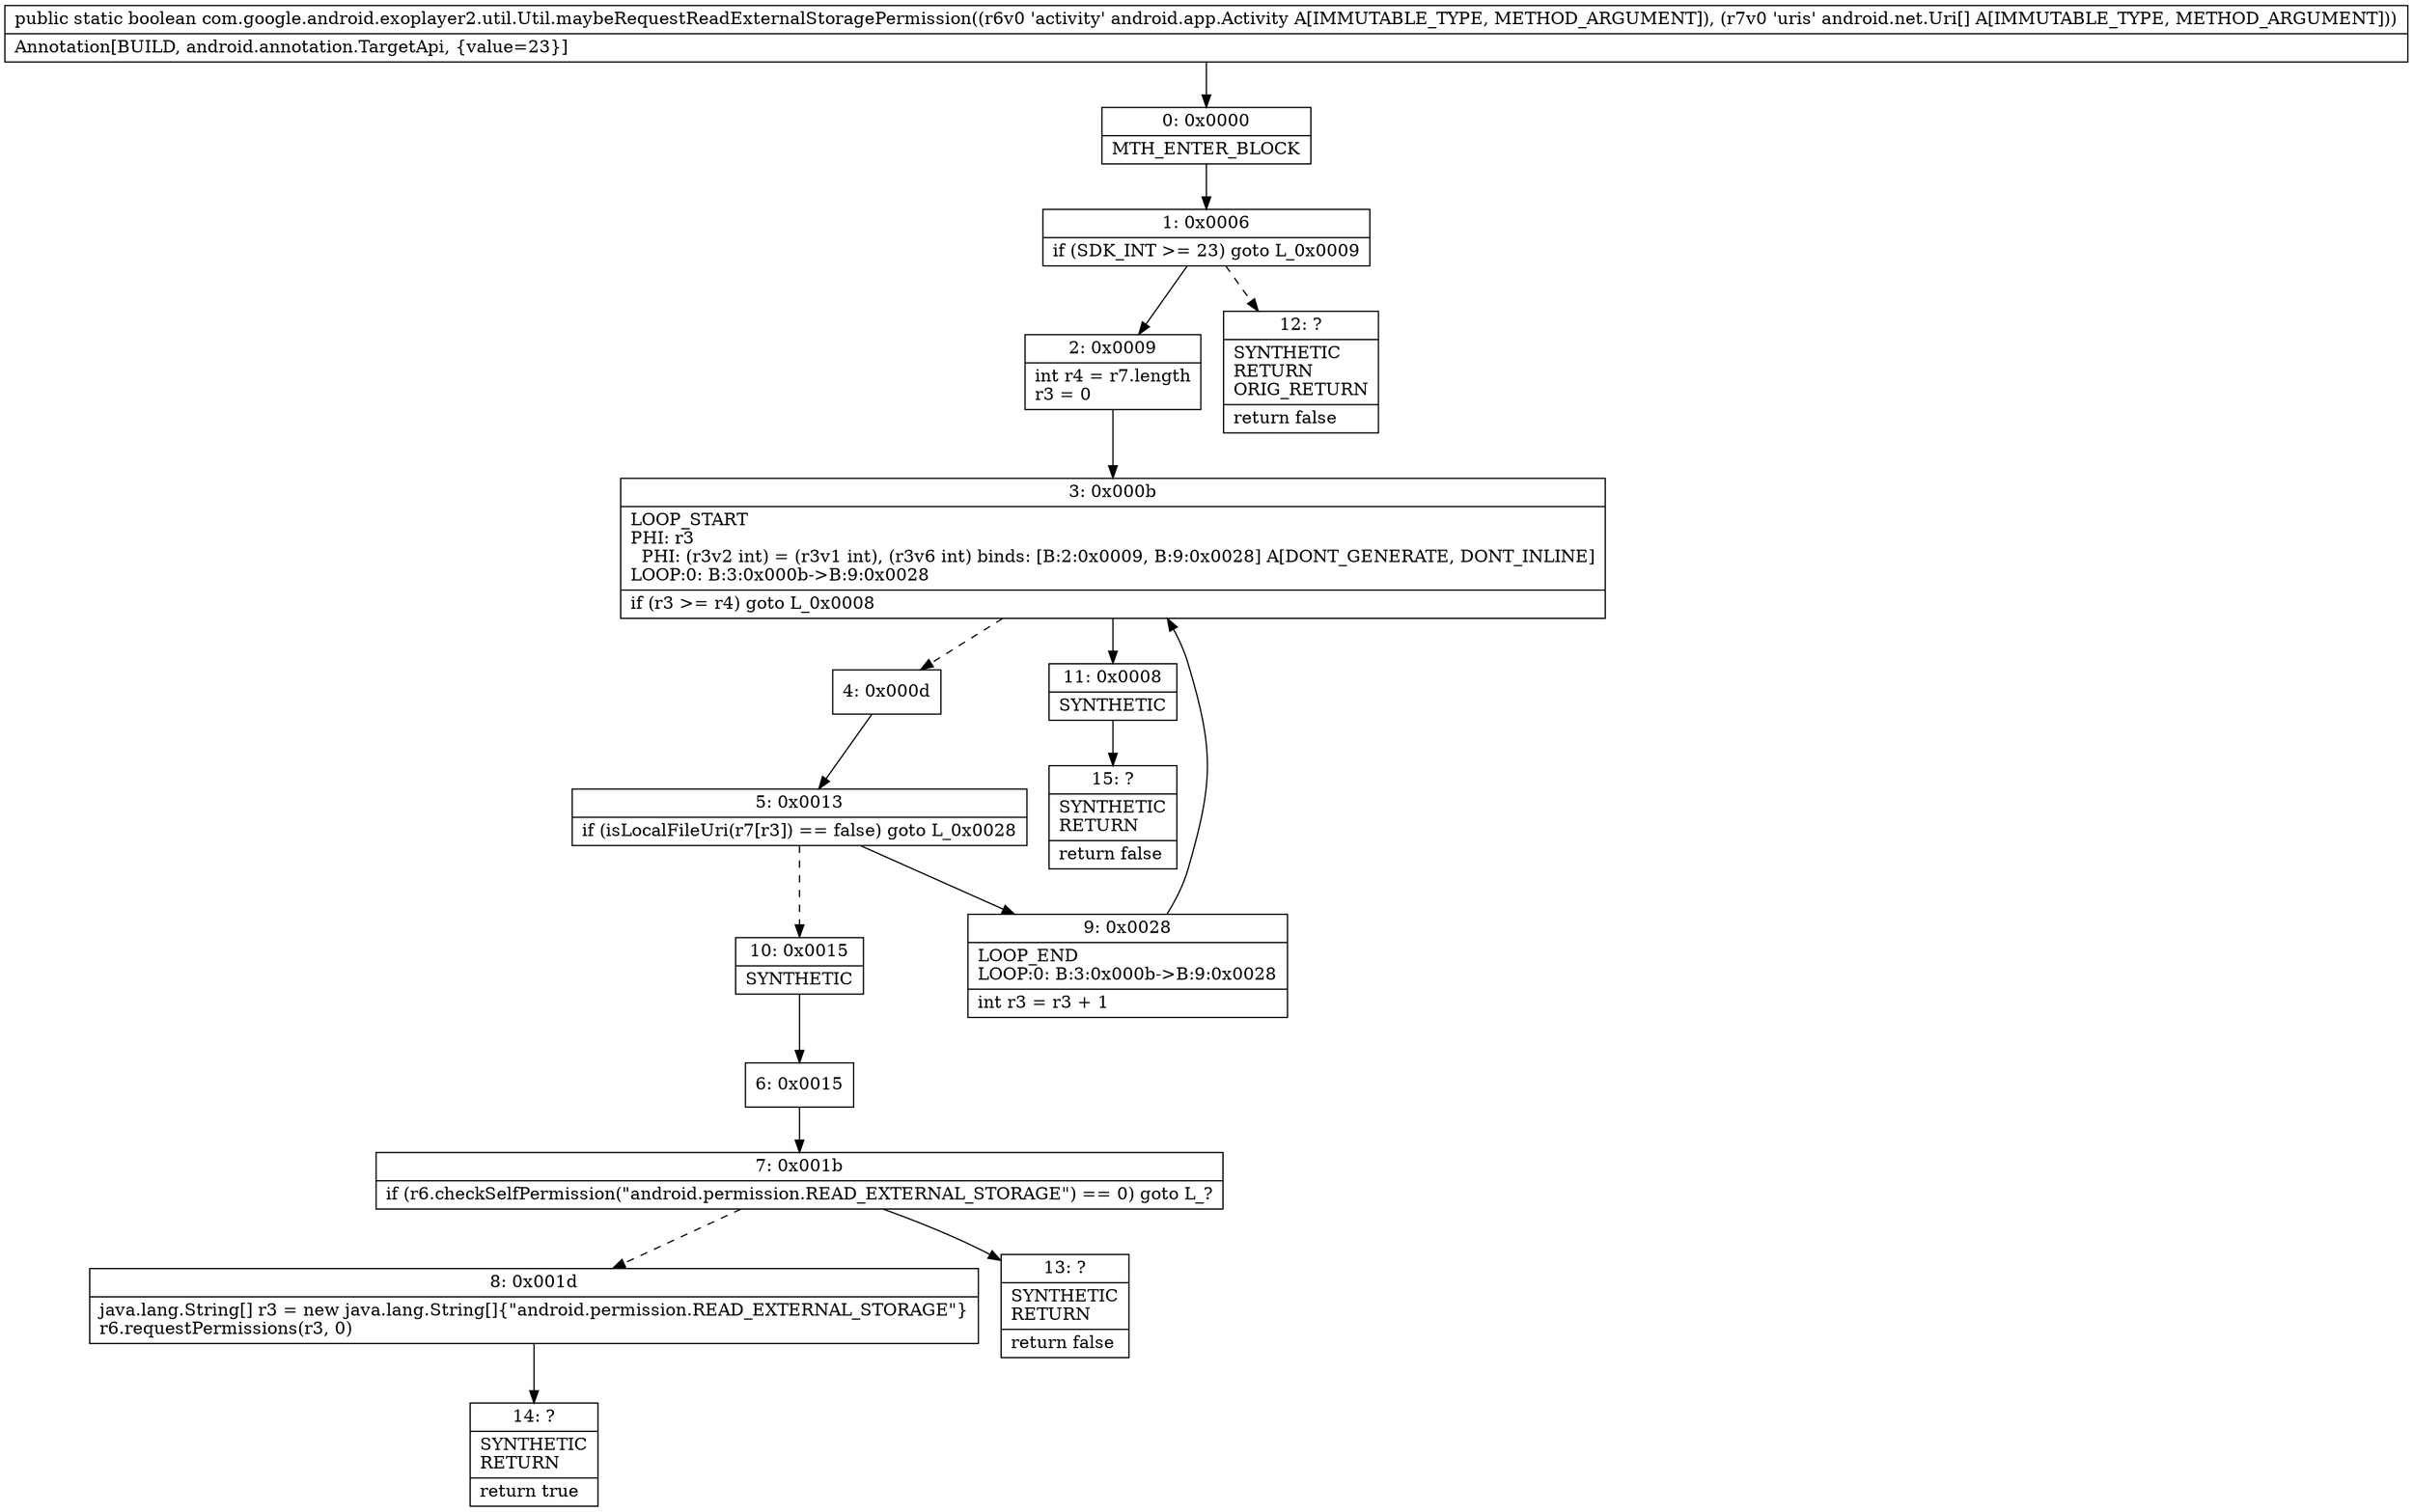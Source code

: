 digraph "CFG forcom.google.android.exoplayer2.util.Util.maybeRequestReadExternalStoragePermission(Landroid\/app\/Activity;[Landroid\/net\/Uri;)Z" {
Node_0 [shape=record,label="{0\:\ 0x0000|MTH_ENTER_BLOCK\l}"];
Node_1 [shape=record,label="{1\:\ 0x0006|if (SDK_INT \>= 23) goto L_0x0009\l}"];
Node_2 [shape=record,label="{2\:\ 0x0009|int r4 = r7.length\lr3 = 0\l}"];
Node_3 [shape=record,label="{3\:\ 0x000b|LOOP_START\lPHI: r3 \l  PHI: (r3v2 int) = (r3v1 int), (r3v6 int) binds: [B:2:0x0009, B:9:0x0028] A[DONT_GENERATE, DONT_INLINE]\lLOOP:0: B:3:0x000b\-\>B:9:0x0028\l|if (r3 \>= r4) goto L_0x0008\l}"];
Node_4 [shape=record,label="{4\:\ 0x000d}"];
Node_5 [shape=record,label="{5\:\ 0x0013|if (isLocalFileUri(r7[r3]) == false) goto L_0x0028\l}"];
Node_6 [shape=record,label="{6\:\ 0x0015}"];
Node_7 [shape=record,label="{7\:\ 0x001b|if (r6.checkSelfPermission(\"android.permission.READ_EXTERNAL_STORAGE\") == 0) goto L_?\l}"];
Node_8 [shape=record,label="{8\:\ 0x001d|java.lang.String[] r3 = new java.lang.String[]\{\"android.permission.READ_EXTERNAL_STORAGE\"\}\lr6.requestPermissions(r3, 0)\l}"];
Node_9 [shape=record,label="{9\:\ 0x0028|LOOP_END\lLOOP:0: B:3:0x000b\-\>B:9:0x0028\l|int r3 = r3 + 1\l}"];
Node_10 [shape=record,label="{10\:\ 0x0015|SYNTHETIC\l}"];
Node_11 [shape=record,label="{11\:\ 0x0008|SYNTHETIC\l}"];
Node_12 [shape=record,label="{12\:\ ?|SYNTHETIC\lRETURN\lORIG_RETURN\l|return false\l}"];
Node_13 [shape=record,label="{13\:\ ?|SYNTHETIC\lRETURN\l|return false\l}"];
Node_14 [shape=record,label="{14\:\ ?|SYNTHETIC\lRETURN\l|return true\l}"];
Node_15 [shape=record,label="{15\:\ ?|SYNTHETIC\lRETURN\l|return false\l}"];
MethodNode[shape=record,label="{public static boolean com.google.android.exoplayer2.util.Util.maybeRequestReadExternalStoragePermission((r6v0 'activity' android.app.Activity A[IMMUTABLE_TYPE, METHOD_ARGUMENT]), (r7v0 'uris' android.net.Uri[] A[IMMUTABLE_TYPE, METHOD_ARGUMENT]))  | Annotation[BUILD, android.annotation.TargetApi, \{value=23\}]\l}"];
MethodNode -> Node_0;
Node_0 -> Node_1;
Node_1 -> Node_2;
Node_1 -> Node_12[style=dashed];
Node_2 -> Node_3;
Node_3 -> Node_4[style=dashed];
Node_3 -> Node_11;
Node_4 -> Node_5;
Node_5 -> Node_9;
Node_5 -> Node_10[style=dashed];
Node_6 -> Node_7;
Node_7 -> Node_8[style=dashed];
Node_7 -> Node_13;
Node_8 -> Node_14;
Node_9 -> Node_3;
Node_10 -> Node_6;
Node_11 -> Node_15;
}

